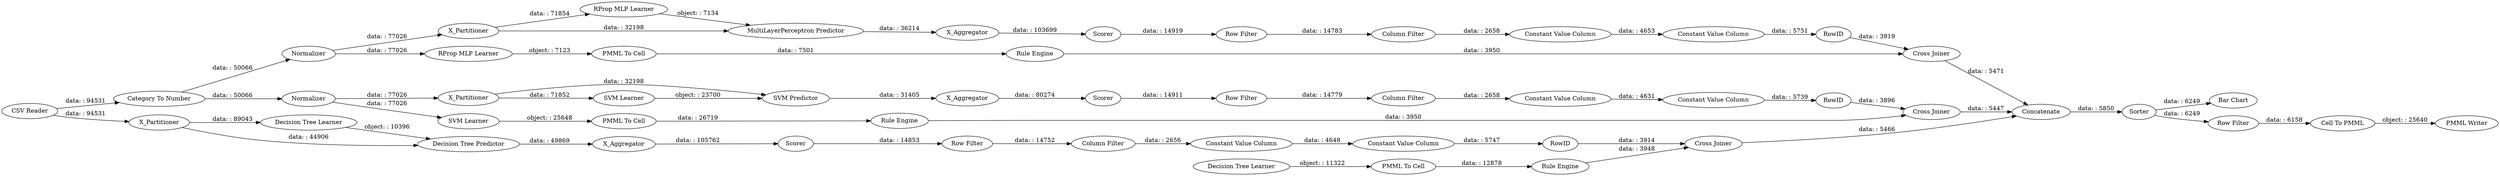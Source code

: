 digraph {
	"7460887750912575092_40" [label=Scorer]
	"-8534462783905849012_293" [label=RowID]
	"-2496229877357689328_28" [label="PMML To Cell"]
	"-2496229877357689328_34" [label="Rule Engine"]
	"-3560552717612720482_2" [label=X_Partitioner]
	"-3560552717612720482_32" [label="Decision Tree Predictor"]
	"7574310590009925927_2" [label=X_Partitioner]
	"-2424908076106115822_52" [label=Sorter]
	"-2424908076106115822_54" [label="Cell To PMML"]
	"8407014103919413694_35" [label="RProp MLP Learner"]
	"7874056840974417233_34" [label="PMML To Cell"]
	"7772706744194428674_294" [label="Column Filter"]
	"7574310590009925927_40" [label=Normalizer]
	"-2424908076106115822_63" [label="CSV Reader"]
	"7460887750912575092_31" [label="RProp MLP Learner"]
	"-8534462783905849012_9" [label="Row Filter"]
	"7874056840974417233_35" [label="Rule Engine"]
	"7460887750912575092_2" [label=X_Partitioner]
	"7460887750912575092_32" [label="MultiLayerPerceptron Predictor"]
	"7874056840974417233_33" [label="SVM Learner"]
	"7460887750912575092_38" [label="Cross Joiner"]
	"6752358281797163201_292" [label="Constant Value Column"]
	"-3560552717612720482_39" [label=Scorer]
	"-3560552717612720482_31" [label="Decision Tree Learner"]
	"-3560552717612720482_38" [label="Cross Joiner"]
	"-2424908076106115822_61" [label="PMML Writer"]
	"6752358281797163201_294" [label="Column Filter"]
	"-2424908076106115822_60" [label=Concatenate]
	"7772706744194428674_292" [label="Constant Value Column"]
	"-2496229877357689328_33" [label="Decision Tree Learner"]
	"7574310590009925927_31" [label="SVM Learner"]
	"8407014103919413694_34" [label="Rule Engine"]
	"-2424908076106115822_59" [label="Bar Chart"]
	"7574310590009925927_7" [label=X_Aggregator]
	"6752358281797163201_290" [label="Constant Value Column"]
	"7772706744194428674_290" [label="Constant Value Column"]
	"6752358281797163201_9" [label="Row Filter"]
	"6752358281797163201_293" [label=RowID]
	"7574310590009925927_41" [label=Scorer]
	"7574310590009925927_39" [label="Cross Joiner"]
	"7460887750912575092_39" [label=Normalizer]
	"7772706744194428674_293" [label=RowID]
	"8407014103919413694_22" [label="PMML To Cell"]
	"7574310590009925927_32" [label="SVM Predictor"]
	"-2424908076106115822_53" [label="Row Filter"]
	"-2424908076106115822_58" [label="Category To Number"]
	"-8534462783905849012_292" [label="Constant Value Column"]
	"7772706744194428674_9" [label="Row Filter"]
	"-8534462783905849012_290" [label="Constant Value Column"]
	"-3560552717612720482_7" [label=X_Aggregator]
	"7460887750912575092_7" [label=X_Aggregator]
	"-8534462783905849012_294" [label="Column Filter"]
	"-8534462783905849012_292" -> "-8534462783905849012_293" [label="data: : 5747"]
	"8407014103919413694_22" -> "8407014103919413694_34" [label="data: : 7501"]
	"7574310590009925927_31" -> "7574310590009925927_32" [label="object: : 23700"]
	"-8534462783905849012_293" -> "-3560552717612720482_38" [label="data: : 3914"]
	"6752358281797163201_292" -> "6752358281797163201_293" [label="data: : 5751"]
	"7574310590009925927_2" -> "7574310590009925927_32" [label="data: : 32198"]
	"-3560552717612720482_2" -> "-3560552717612720482_31" [label="data: : 89043"]
	"7574310590009925927_7" -> "7574310590009925927_41" [label="data: : 80274"]
	"7772706744194428674_293" -> "7574310590009925927_39" [label="data: : 3896"]
	"7772706744194428674_290" -> "7772706744194428674_292" [label="data: : 4631"]
	"7460887750912575092_7" -> "7460887750912575092_40" [label="data: : 103699"]
	"-3560552717612720482_39" -> "-8534462783905849012_9" [label="data: : 14853"]
	"-2424908076106115822_60" -> "-2424908076106115822_52" [label="data: : 5850"]
	"8407014103919413694_34" -> "7460887750912575092_38" [label="data: : 3950"]
	"-8534462783905849012_294" -> "-8534462783905849012_290" [label="data: : 2656"]
	"-2424908076106115822_53" -> "-2424908076106115822_54" [label="data: : 6158"]
	"7574310590009925927_2" -> "7574310590009925927_31" [label="data: : 71852"]
	"-2424908076106115822_63" -> "-3560552717612720482_2" [label="data: : 94531"]
	"-2496229877357689328_33" -> "-2496229877357689328_28" [label="object: : 11322"]
	"-3560552717612720482_31" -> "-3560552717612720482_32" [label="object: : 10396"]
	"6752358281797163201_290" -> "6752358281797163201_292" [label="data: : 4653"]
	"7574310590009925927_39" -> "-2424908076106115822_60" [label="data: : 5447"]
	"7772706744194428674_294" -> "7772706744194428674_290" [label="data: : 2658"]
	"-3560552717612720482_2" -> "-3560552717612720482_32" [label="data: : 44906"]
	"7574310590009925927_32" -> "7574310590009925927_7" [label="data: : 31405"]
	"7874056840974417233_35" -> "7574310590009925927_39" [label="data: : 3950"]
	"-3560552717612720482_7" -> "-3560552717612720482_39" [label="data: : 105762"]
	"-2424908076106115822_52" -> "-2424908076106115822_59" [label="data: : 6249"]
	"7874056840974417233_34" -> "7874056840974417233_35" [label="data: : 26719"]
	"7460887750912575092_40" -> "6752358281797163201_9" [label="data: : 14919"]
	"-3560552717612720482_38" -> "-2424908076106115822_60" [label="data: : 5466"]
	"7460887750912575092_2" -> "7460887750912575092_31" [label="data: : 71854"]
	"6752358281797163201_9" -> "6752358281797163201_294" [label="data: : 14783"]
	"-2496229877357689328_34" -> "-3560552717612720482_38" [label="data: : 3948"]
	"7574310590009925927_41" -> "7772706744194428674_9" [label="data: : 14911"]
	"-2424908076106115822_52" -> "-2424908076106115822_53" [label="data: : 6249"]
	"-3560552717612720482_32" -> "-3560552717612720482_7" [label="data: : 49869"]
	"7460887750912575092_31" -> "7460887750912575092_32" [label="object: : 7134"]
	"-2424908076106115822_54" -> "-2424908076106115822_61" [label="object: : 25640"]
	"7772706744194428674_292" -> "7772706744194428674_293" [label="data: : 5739"]
	"-2424908076106115822_63" -> "-2424908076106115822_58" [label="data: : 94531"]
	"7460887750912575092_32" -> "7460887750912575092_7" [label="data: : 36214"]
	"6752358281797163201_294" -> "6752358281797163201_290" [label="data: : 2658"]
	"-2424908076106115822_58" -> "7460887750912575092_39" [label="data: : 50066"]
	"7460887750912575092_2" -> "7460887750912575092_32" [label="data: : 32198"]
	"7460887750912575092_38" -> "-2424908076106115822_60" [label="data: : 5471"]
	"7874056840974417233_33" -> "7874056840974417233_34" [label="object: : 25648"]
	"7574310590009925927_40" -> "7574310590009925927_2" [label="data: : 77026"]
	"7574310590009925927_40" -> "7874056840974417233_33" [label="data: : 77026"]
	"-8534462783905849012_290" -> "-8534462783905849012_292" [label="data: : 4648"]
	"-8534462783905849012_9" -> "-8534462783905849012_294" [label="data: : 14752"]
	"8407014103919413694_35" -> "8407014103919413694_22" [label="object: : 7123"]
	"6752358281797163201_293" -> "7460887750912575092_38" [label="data: : 3919"]
	"7460887750912575092_39" -> "7460887750912575092_2" [label="data: : 77026"]
	"7772706744194428674_9" -> "7772706744194428674_294" [label="data: : 14779"]
	"-2496229877357689328_28" -> "-2496229877357689328_34" [label="data: : 12878"]
	"-2424908076106115822_58" -> "7574310590009925927_40" [label="data: : 50066"]
	"7460887750912575092_39" -> "8407014103919413694_35" [label="data: : 77026"]
	rankdir=LR
}
